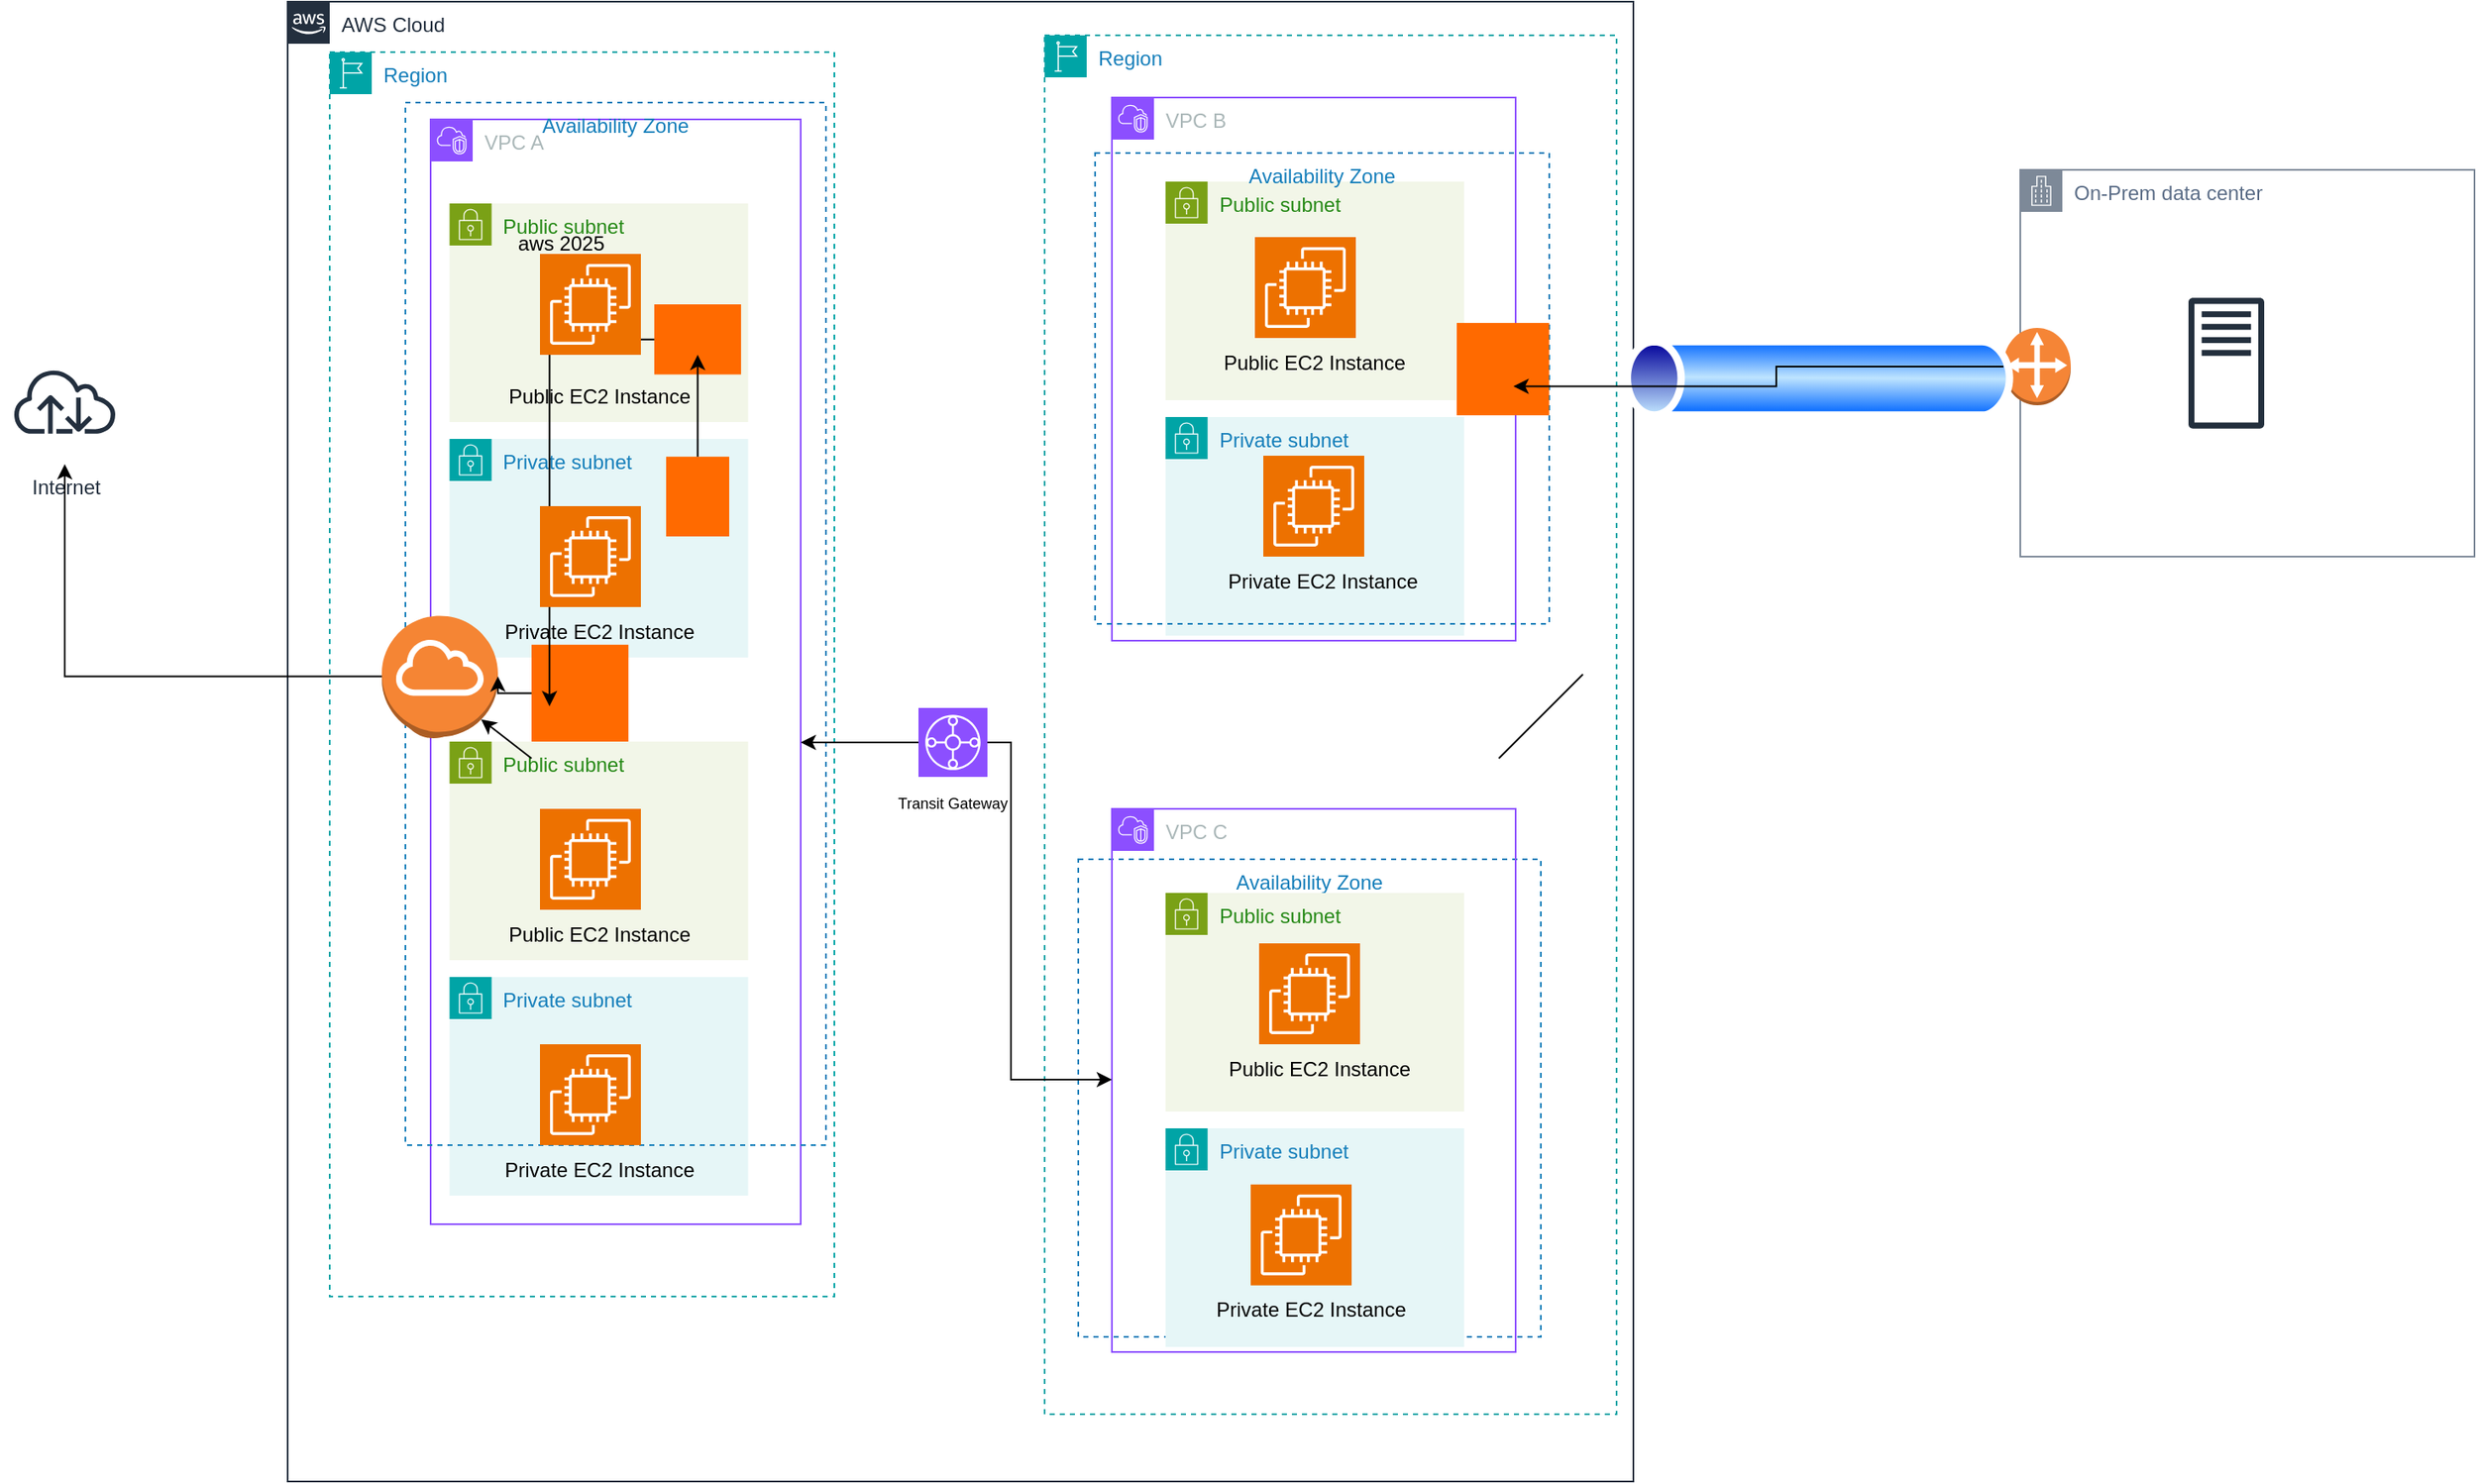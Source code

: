 <mxfile version="28.1.2">
  <diagram name="Page-1" id="qVIWX3SuVM_JJAolYplV">
    <mxGraphModel dx="1585" dy="976" grid="1" gridSize="10" guides="1" tooltips="1" connect="1" arrows="1" fold="1" page="1" pageScale="1" pageWidth="850" pageHeight="1100" math="0" shadow="0">
      <root>
        <mxCell id="0" />
        <mxCell id="1" parent="0" />
        <mxCell id="-vTMCp7L4whWNjyFpAf8-18" value="AWS Cloud" style="points=[[0,0],[0.25,0],[0.5,0],[0.75,0],[1,0],[1,0.25],[1,0.5],[1,0.75],[1,1],[0.75,1],[0.5,1],[0.25,1],[0,1],[0,0.75],[0,0.5],[0,0.25]];outlineConnect=0;gradientColor=none;html=1;whiteSpace=wrap;fontSize=12;fontStyle=0;container=1;pointerEvents=0;collapsible=0;recursiveResize=0;shape=mxgraph.aws4.group;grIcon=mxgraph.aws4.group_aws_cloud_alt;strokeColor=#232F3E;fillColor=none;verticalAlign=top;align=left;spacingLeft=30;fontColor=#232F3E;dashed=0;" parent="1" vertex="1">
          <mxGeometry x="950" y="930" width="800" height="880" as="geometry" />
        </mxCell>
        <mxCell id="-vTMCp7L4whWNjyFpAf8-19" value="Region" style="points=[[0,0],[0.25,0],[0.5,0],[0.75,0],[1,0],[1,0.25],[1,0.5],[1,0.75],[1,1],[0.75,1],[0.5,1],[0.25,1],[0,1],[0,0.75],[0,0.5],[0,0.25]];outlineConnect=0;gradientColor=none;html=1;whiteSpace=wrap;fontSize=12;fontStyle=0;container=1;pointerEvents=0;collapsible=0;recursiveResize=0;shape=mxgraph.aws4.group;grIcon=mxgraph.aws4.group_region;strokeColor=#00A4A6;fillColor=none;verticalAlign=top;align=left;spacingLeft=30;fontColor=#147EBA;dashed=1;" parent="-vTMCp7L4whWNjyFpAf8-18" vertex="1">
          <mxGeometry x="450" y="20" width="340" height="820" as="geometry" />
        </mxCell>
        <mxCell id="-vTMCp7L4whWNjyFpAf8-20" value="VPC B" style="points=[[0,0],[0.25,0],[0.5,0],[0.75,0],[1,0],[1,0.25],[1,0.5],[1,0.75],[1,1],[0.75,1],[0.5,1],[0.25,1],[0,1],[0,0.75],[0,0.5],[0,0.25]];outlineConnect=0;gradientColor=none;html=1;whiteSpace=wrap;fontSize=12;fontStyle=0;container=1;pointerEvents=0;collapsible=0;recursiveResize=0;shape=mxgraph.aws4.group;grIcon=mxgraph.aws4.group_vpc2;strokeColor=#8C4FFF;fillColor=none;verticalAlign=top;align=left;spacingLeft=30;fontColor=#AAB7B8;dashed=0;" parent="-vTMCp7L4whWNjyFpAf8-19" vertex="1">
          <mxGeometry x="40" y="37" width="240" height="323" as="geometry" />
        </mxCell>
        <mxCell id="-vTMCp7L4whWNjyFpAf8-21" value="Public subnet" style="points=[[0,0],[0.25,0],[0.5,0],[0.75,0],[1,0],[1,0.25],[1,0.5],[1,0.75],[1,1],[0.75,1],[0.5,1],[0.25,1],[0,1],[0,0.75],[0,0.5],[0,0.25]];outlineConnect=0;gradientColor=none;html=1;whiteSpace=wrap;fontSize=12;fontStyle=0;container=1;pointerEvents=0;collapsible=0;recursiveResize=0;shape=mxgraph.aws4.group;grIcon=mxgraph.aws4.group_security_group;grStroke=0;strokeColor=#7AA116;fillColor=#F2F6E8;verticalAlign=top;align=left;spacingLeft=30;fontColor=#248814;dashed=0;" parent="-vTMCp7L4whWNjyFpAf8-20" vertex="1">
          <mxGeometry x="31.87" y="50" width="177.5" height="130" as="geometry" />
        </mxCell>
        <mxCell id="-vTMCp7L4whWNjyFpAf8-22" value="Private subnet" style="points=[[0,0],[0.25,0],[0.5,0],[0.75,0],[1,0],[1,0.25],[1,0.5],[1,0.75],[1,1],[0.75,1],[0.5,1],[0.25,1],[0,1],[0,0.75],[0,0.5],[0,0.25]];outlineConnect=0;gradientColor=none;html=1;whiteSpace=wrap;fontSize=12;fontStyle=0;container=1;pointerEvents=0;collapsible=0;recursiveResize=0;shape=mxgraph.aws4.group;grIcon=mxgraph.aws4.group_security_group;grStroke=0;strokeColor=#00A4A6;fillColor=#E6F6F7;verticalAlign=top;align=left;spacingLeft=30;fontColor=#147EBA;dashed=0;" parent="-vTMCp7L4whWNjyFpAf8-20" vertex="1">
          <mxGeometry x="31.87" y="190" width="177.5" height="130" as="geometry" />
        </mxCell>
        <mxCell id="-vTMCp7L4whWNjyFpAf8-23" value="Availability Zone" style="fillColor=none;strokeColor=#147EBA;dashed=1;verticalAlign=top;fontStyle=0;fontColor=#147EBA;whiteSpace=wrap;html=1;" parent="-vTMCp7L4whWNjyFpAf8-19" vertex="1">
          <mxGeometry x="20" y="490" width="275" height="284" as="geometry" />
        </mxCell>
        <mxCell id="-vTMCp7L4whWNjyFpAf8-24" value="VPC C" style="points=[[0,0],[0.25,0],[0.5,0],[0.75,0],[1,0],[1,0.25],[1,0.5],[1,0.75],[1,1],[0.75,1],[0.5,1],[0.25,1],[0,1],[0,0.75],[0,0.5],[0,0.25]];outlineConnect=0;gradientColor=none;html=1;whiteSpace=wrap;fontSize=12;fontStyle=0;container=1;pointerEvents=0;collapsible=0;recursiveResize=0;shape=mxgraph.aws4.group;grIcon=mxgraph.aws4.group_vpc2;strokeColor=#8C4FFF;fillColor=none;verticalAlign=top;align=left;spacingLeft=30;fontColor=#AAB7B8;dashed=0;" parent="-vTMCp7L4whWNjyFpAf8-19" vertex="1">
          <mxGeometry x="40" y="460" width="240" height="323" as="geometry" />
        </mxCell>
        <mxCell id="-vTMCp7L4whWNjyFpAf8-25" value="Public subnet" style="points=[[0,0],[0.25,0],[0.5,0],[0.75,0],[1,0],[1,0.25],[1,0.5],[1,0.75],[1,1],[0.75,1],[0.5,1],[0.25,1],[0,1],[0,0.75],[0,0.5],[0,0.25]];outlineConnect=0;gradientColor=none;html=1;whiteSpace=wrap;fontSize=12;fontStyle=0;container=1;pointerEvents=0;collapsible=0;recursiveResize=0;shape=mxgraph.aws4.group;grIcon=mxgraph.aws4.group_security_group;grStroke=0;strokeColor=#7AA116;fillColor=#F2F6E8;verticalAlign=top;align=left;spacingLeft=30;fontColor=#248814;dashed=0;" parent="-vTMCp7L4whWNjyFpAf8-24" vertex="1">
          <mxGeometry x="31.87" y="50" width="177.5" height="130" as="geometry" />
        </mxCell>
        <mxCell id="-vTMCp7L4whWNjyFpAf8-26" value="" style="sketch=0;points=[[0,0,0],[0.25,0,0],[0.5,0,0],[0.75,0,0],[1,0,0],[0,1,0],[0.25,1,0],[0.5,1,0],[0.75,1,0],[1,1,0],[0,0.25,0],[0,0.5,0],[0,0.75,0],[1,0.25,0],[1,0.5,0],[1,0.75,0]];outlineConnect=0;fontColor=#232F3E;fillColor=#ED7100;strokeColor=#ffffff;dashed=0;verticalLabelPosition=bottom;verticalAlign=top;align=center;html=1;fontSize=12;fontStyle=0;aspect=fixed;shape=mxgraph.aws4.resourceIcon;resIcon=mxgraph.aws4.ec2;" parent="-vTMCp7L4whWNjyFpAf8-25" vertex="1">
          <mxGeometry x="55.63" y="30" width="60" height="60" as="geometry" />
        </mxCell>
        <mxCell id="-vTMCp7L4whWNjyFpAf8-27" value="Public EC2 Instance" style="text;html=1;align=center;verticalAlign=middle;resizable=0;points=[];autosize=1;strokeColor=none;fillColor=none;" parent="-vTMCp7L4whWNjyFpAf8-25" vertex="1">
          <mxGeometry x="25.63" y="90" width="130" height="30" as="geometry" />
        </mxCell>
        <mxCell id="-vTMCp7L4whWNjyFpAf8-28" value="Private subnet" style="points=[[0,0],[0.25,0],[0.5,0],[0.75,0],[1,0],[1,0.25],[1,0.5],[1,0.75],[1,1],[0.75,1],[0.5,1],[0.25,1],[0,1],[0,0.75],[0,0.5],[0,0.25]];outlineConnect=0;gradientColor=none;html=1;whiteSpace=wrap;fontSize=12;fontStyle=0;container=1;pointerEvents=0;collapsible=0;recursiveResize=0;shape=mxgraph.aws4.group;grIcon=mxgraph.aws4.group_security_group;grStroke=0;strokeColor=#00A4A6;fillColor=#E6F6F7;verticalAlign=top;align=left;spacingLeft=30;fontColor=#147EBA;dashed=0;" parent="-vTMCp7L4whWNjyFpAf8-24" vertex="1">
          <mxGeometry x="31.87" y="190" width="177.5" height="130" as="geometry" />
        </mxCell>
        <mxCell id="-vTMCp7L4whWNjyFpAf8-29" value="" style="sketch=0;points=[[0,0,0],[0.25,0,0],[0.5,0,0],[0.75,0,0],[1,0,0],[0,1,0],[0.25,1,0],[0.5,1,0],[0.75,1,0],[1,1,0],[0,0.25,0],[0,0.5,0],[0,0.75,0],[1,0.25,0],[1,0.5,0],[1,0.75,0]];outlineConnect=0;fontColor=#232F3E;fillColor=#ED7100;strokeColor=#ffffff;dashed=0;verticalLabelPosition=bottom;verticalAlign=top;align=center;html=1;fontSize=12;fontStyle=0;aspect=fixed;shape=mxgraph.aws4.resourceIcon;resIcon=mxgraph.aws4.ec2;" parent="-vTMCp7L4whWNjyFpAf8-28" vertex="1">
          <mxGeometry x="50.63" y="33.4" width="60" height="60" as="geometry" />
        </mxCell>
        <mxCell id="-vTMCp7L4whWNjyFpAf8-30" value="Private EC2 Instance" style="text;html=1;align=center;verticalAlign=middle;resizable=0;points=[];autosize=1;strokeColor=none;fillColor=none;" parent="-vTMCp7L4whWNjyFpAf8-28" vertex="1">
          <mxGeometry x="15.63" y="93.4" width="140" height="30" as="geometry" />
        </mxCell>
        <mxCell id="-vTMCp7L4whWNjyFpAf8-31" style="edgeStyle=orthogonalEdgeStyle;rounded=0;orthogonalLoop=1;jettySize=auto;html=1;" parent="-vTMCp7L4whWNjyFpAf8-18" source="-vTMCp7L4whWNjyFpAf8-33" target="-vTMCp7L4whWNjyFpAf8-24" edge="1">
          <mxGeometry relative="1" as="geometry">
            <Array as="points">
              <mxPoint x="430" y="441" />
              <mxPoint x="430" y="641" />
            </Array>
          </mxGeometry>
        </mxCell>
        <mxCell id="-vTMCp7L4whWNjyFpAf8-33" value="" style="sketch=0;points=[[0,0,0],[0.25,0,0],[0.5,0,0],[0.75,0,0],[1,0,0],[0,1,0],[0.25,1,0],[0.5,1,0],[0.75,1,0],[1,1,0],[0,0.25,0],[0,0.5,0],[0,0.75,0],[1,0.25,0],[1,0.5,0],[1,0.75,0]];outlineConnect=0;fontColor=#232F3E;fillColor=#8C4FFF;strokeColor=#ffffff;dashed=0;verticalLabelPosition=bottom;verticalAlign=top;align=center;html=1;fontSize=12;fontStyle=0;aspect=fixed;shape=mxgraph.aws4.resourceIcon;resIcon=mxgraph.aws4.transit_gateway;" parent="-vTMCp7L4whWNjyFpAf8-18" vertex="1">
          <mxGeometry x="375" y="420" width="41" height="41" as="geometry" />
        </mxCell>
        <mxCell id="-vTMCp7L4whWNjyFpAf8-34" value="&lt;font style=&quot;font-size: 9px;&quot;&gt;Transit Gateway&lt;/font&gt;" style="text;html=1;align=center;verticalAlign=middle;resizable=0;points=[];autosize=1;strokeColor=none;fillColor=none;" parent="-vTMCp7L4whWNjyFpAf8-18" vertex="1">
          <mxGeometry x="350" y="461" width="90" height="30" as="geometry" />
        </mxCell>
        <mxCell id="-vTMCp7L4whWNjyFpAf8-37" value="Region" style="points=[[0,0],[0.25,0],[0.5,0],[0.75,0],[1,0],[1,0.25],[1,0.5],[1,0.75],[1,1],[0.75,1],[0.5,1],[0.25,1],[0,1],[0,0.75],[0,0.5],[0,0.25]];outlineConnect=0;gradientColor=none;html=1;whiteSpace=wrap;fontSize=12;fontStyle=0;container=1;pointerEvents=0;collapsible=0;recursiveResize=0;shape=mxgraph.aws4.group;grIcon=mxgraph.aws4.group_region;strokeColor=#00A4A6;fillColor=none;verticalAlign=top;align=left;spacingLeft=30;fontColor=#147EBA;dashed=1;" parent="-vTMCp7L4whWNjyFpAf8-18" vertex="1">
          <mxGeometry x="25" y="30" width="300" height="740" as="geometry" />
        </mxCell>
        <mxCell id="-vTMCp7L4whWNjyFpAf8-38" value="VPC A" style="points=[[0,0],[0.25,0],[0.5,0],[0.75,0],[1,0],[1,0.25],[1,0.5],[1,0.75],[1,1],[0.75,1],[0.5,1],[0.25,1],[0,1],[0,0.75],[0,0.5],[0,0.25]];outlineConnect=0;gradientColor=none;html=1;whiteSpace=wrap;fontSize=12;fontStyle=0;container=1;pointerEvents=0;collapsible=0;recursiveResize=0;shape=mxgraph.aws4.group;grIcon=mxgraph.aws4.group_vpc2;strokeColor=#8C4FFF;fillColor=none;verticalAlign=top;align=left;spacingLeft=30;fontColor=#AAB7B8;dashed=0;" parent="-vTMCp7L4whWNjyFpAf8-37" vertex="1">
          <mxGeometry x="60" y="40" width="220" height="657" as="geometry" />
        </mxCell>
        <mxCell id="-vTMCp7L4whWNjyFpAf8-39" value="Public subnet" style="points=[[0,0],[0.25,0],[0.5,0],[0.75,0],[1,0],[1,0.25],[1,0.5],[1,0.75],[1,1],[0.75,1],[0.5,1],[0.25,1],[0,1],[0,0.75],[0,0.5],[0,0.25]];outlineConnect=0;gradientColor=none;html=1;whiteSpace=wrap;fontSize=12;fontStyle=0;container=1;pointerEvents=0;collapsible=0;recursiveResize=0;shape=mxgraph.aws4.group;grIcon=mxgraph.aws4.group_security_group;grStroke=0;strokeColor=#7AA116;fillColor=#F2F6E8;verticalAlign=top;align=left;spacingLeft=30;fontColor=#248814;dashed=0;" parent="-vTMCp7L4whWNjyFpAf8-38" vertex="1">
          <mxGeometry x="11.25" y="50" width="177.5" height="130" as="geometry" />
        </mxCell>
        <mxCell id="-vTMCp7L4whWNjyFpAf8-40" value="Private subnet" style="points=[[0,0],[0.25,0],[0.5,0],[0.75,0],[1,0],[1,0.25],[1,0.5],[1,0.75],[1,1],[0.75,1],[0.5,1],[0.25,1],[0,1],[0,0.75],[0,0.5],[0,0.25]];outlineConnect=0;gradientColor=none;html=1;whiteSpace=wrap;fontSize=12;fontStyle=0;container=1;pointerEvents=0;collapsible=0;recursiveResize=0;shape=mxgraph.aws4.group;grIcon=mxgraph.aws4.group_security_group;grStroke=0;strokeColor=#00A4A6;fillColor=#E6F6F7;verticalAlign=top;align=left;spacingLeft=30;fontColor=#147EBA;dashed=0;" parent="-vTMCp7L4whWNjyFpAf8-38" vertex="1">
          <mxGeometry x="11.25" y="190" width="177.5" height="130" as="geometry" />
        </mxCell>
        <mxCell id="-vTMCp7L4whWNjyFpAf8-41" value="Public subnet" style="points=[[0,0],[0.25,0],[0.5,0],[0.75,0],[1,0],[1,0.25],[1,0.5],[1,0.75],[1,1],[0.75,1],[0.5,1],[0.25,1],[0,1],[0,0.75],[0,0.5],[0,0.25]];outlineConnect=0;gradientColor=none;html=1;whiteSpace=wrap;fontSize=12;fontStyle=0;container=1;pointerEvents=0;collapsible=0;recursiveResize=0;shape=mxgraph.aws4.group;grIcon=mxgraph.aws4.group_security_group;grStroke=0;strokeColor=#7AA116;fillColor=#F2F6E8;verticalAlign=top;align=left;spacingLeft=30;fontColor=#248814;dashed=0;" parent="-vTMCp7L4whWNjyFpAf8-38" vertex="1">
          <mxGeometry x="11.25" y="370" width="177.5" height="130" as="geometry" />
        </mxCell>
        <mxCell id="-vTMCp7L4whWNjyFpAf8-42" value="Private subnet" style="points=[[0,0],[0.25,0],[0.5,0],[0.75,0],[1,0],[1,0.25],[1,0.5],[1,0.75],[1,1],[0.75,1],[0.5,1],[0.25,1],[0,1],[0,0.75],[0,0.5],[0,0.25]];outlineConnect=0;gradientColor=none;html=1;whiteSpace=wrap;fontSize=12;fontStyle=0;container=1;pointerEvents=0;collapsible=0;recursiveResize=0;shape=mxgraph.aws4.group;grIcon=mxgraph.aws4.group_security_group;grStroke=0;strokeColor=#00A4A6;fillColor=#E6F6F7;verticalAlign=top;align=left;spacingLeft=30;fontColor=#147EBA;dashed=0;" parent="-vTMCp7L4whWNjyFpAf8-38" vertex="1">
          <mxGeometry x="11.25" y="510" width="177.5" height="130" as="geometry" />
        </mxCell>
        <mxCell id="-vTMCp7L4whWNjyFpAf8-43" value="" style="outlineConnect=0;dashed=0;verticalLabelPosition=bottom;verticalAlign=top;align=center;html=1;shape=mxgraph.aws3.vpc_peering;fillColor=#F58534;gradientColor=none;" parent="-vTMCp7L4whWNjyFpAf8-38" vertex="1">
          <mxGeometry x="-17.75" y="328" width="39" height="40" as="geometry" />
        </mxCell>
        <mxCell id="-vTMCp7L4whWNjyFpAf8-44" value="Availability Zone" style="fillColor=none;strokeColor=#147EBA;dashed=1;verticalAlign=top;fontStyle=0;fontColor=#147EBA;whiteSpace=wrap;html=1;" parent="-vTMCp7L4whWNjyFpAf8-38" vertex="1">
          <mxGeometry x="-15" y="-10" width="250" height="620" as="geometry" />
        </mxCell>
        <mxCell id="-vTMCp7L4whWNjyFpAf8-73" value="" style="points=[];aspect=fixed;html=1;align=center;shadow=0;dashed=0;fillColor=#FF6A00;strokeColor=none;shape=mxgraph.alibaba_cloud.route_table;" parent="-vTMCp7L4whWNjyFpAf8-38" vertex="1">
          <mxGeometry x="140" y="200.6" width="37.5" height="47.4" as="geometry" />
        </mxCell>
        <mxCell id="-vTMCp7L4whWNjyFpAf8-71" value="" style="points=[];aspect=fixed;html=1;align=center;shadow=0;dashed=0;fillColor=#FF6A00;strokeColor=none;shape=mxgraph.alibaba_cloud.nat_gateway;" parent="-vTMCp7L4whWNjyFpAf8-38" vertex="1">
          <mxGeometry x="132.95" y="110" width="51.6" height="41.7" as="geometry" />
        </mxCell>
        <mxCell id="-vTMCp7L4whWNjyFpAf8-52" value="Public EC2 Instance" style="text;html=1;align=center;verticalAlign=middle;resizable=0;points=[];autosize=1;strokeColor=none;fillColor=none;" parent="-vTMCp7L4whWNjyFpAf8-38" vertex="1">
          <mxGeometry x="35" y="150" width="130" height="30" as="geometry" />
        </mxCell>
        <mxCell id="-vTMCp7L4whWNjyFpAf8-77" value="" style="image;html=1;image=img/lib/clip_art/networking/Router_128x128.png" parent="-vTMCp7L4whWNjyFpAf8-38" vertex="1">
          <mxGeometry x="60" y="380" width="80" as="geometry" />
        </mxCell>
        <mxCell id="-vTMCp7L4whWNjyFpAf8-47" value="Private EC2 Instance" style="text;html=1;align=center;verticalAlign=middle;resizable=0;points=[];autosize=1;strokeColor=none;fillColor=none;" parent="-vTMCp7L4whWNjyFpAf8-38" vertex="1">
          <mxGeometry x="30" y="290" width="140" height="30" as="geometry" />
        </mxCell>
        <mxCell id="-vTMCp7L4whWNjyFpAf8-83" value="" style="points=[];aspect=fixed;html=1;align=center;shadow=0;dashed=0;fillColor=#FF6A00;strokeColor=none;shape=mxgraph.alibaba_cloud.vbr_virtual_border_router;" parent="-vTMCp7L4whWNjyFpAf8-38" vertex="1">
          <mxGeometry x="60" y="312.4" width="57.6" height="57.6" as="geometry" />
        </mxCell>
        <mxCell id="-vTMCp7L4whWNjyFpAf8-84" style="edgeStyle=orthogonalEdgeStyle;rounded=0;orthogonalLoop=1;jettySize=auto;html=1;entryX=0.5;entryY=0.719;entryDx=0;entryDy=0;entryPerimeter=0;" parent="-vTMCp7L4whWNjyFpAf8-38" source="-vTMCp7L4whWNjyFpAf8-73" target="-vTMCp7L4whWNjyFpAf8-71" edge="1">
          <mxGeometry relative="1" as="geometry" />
        </mxCell>
        <mxCell id="-vTMCp7L4whWNjyFpAf8-85" style="edgeStyle=orthogonalEdgeStyle;rounded=0;orthogonalLoop=1;jettySize=auto;html=1;entryX=0.185;entryY=0.635;entryDx=0;entryDy=0;entryPerimeter=0;" parent="-vTMCp7L4whWNjyFpAf8-38" source="-vTMCp7L4whWNjyFpAf8-71" target="-vTMCp7L4whWNjyFpAf8-83" edge="1">
          <mxGeometry relative="1" as="geometry" />
        </mxCell>
        <mxCell id="-vTMCp7L4whWNjyFpAf8-45" value="" style="sketch=0;points=[[0,0,0],[0.25,0,0],[0.5,0,0],[0.75,0,0],[1,0,0],[0,1,0],[0.25,1,0],[0.5,1,0],[0.75,1,0],[1,1,0],[0,0.25,0],[0,0.5,0],[0,0.75,0],[1,0.25,0],[1,0.5,0],[1,0.75,0]];outlineConnect=0;fontColor=#232F3E;fillColor=#ED7100;strokeColor=#ffffff;dashed=0;verticalLabelPosition=bottom;verticalAlign=top;align=center;html=1;fontSize=12;fontStyle=0;aspect=fixed;shape=mxgraph.aws4.resourceIcon;resIcon=mxgraph.aws4.ec2;" parent="-vTMCp7L4whWNjyFpAf8-37" vertex="1">
          <mxGeometry x="125" y="590" width="60" height="60" as="geometry" />
        </mxCell>
        <mxCell id="-vTMCp7L4whWNjyFpAf8-46" value="" style="sketch=0;points=[[0,0,0],[0.25,0,0],[0.5,0,0],[0.75,0,0],[1,0,0],[0,1,0],[0.25,1,0],[0.5,1,0],[0.75,1,0],[1,1,0],[0,0.25,0],[0,0.5,0],[0,0.75,0],[1,0.25,0],[1,0.5,0],[1,0.75,0]];outlineConnect=0;fontColor=#232F3E;fillColor=#ED7100;strokeColor=#ffffff;dashed=0;verticalLabelPosition=bottom;verticalAlign=top;align=center;html=1;fontSize=12;fontStyle=0;aspect=fixed;shape=mxgraph.aws4.resourceIcon;resIcon=mxgraph.aws4.ec2;" parent="-vTMCp7L4whWNjyFpAf8-37" vertex="1">
          <mxGeometry x="125" y="270" width="60" height="60" as="geometry" />
        </mxCell>
        <mxCell id="-vTMCp7L4whWNjyFpAf8-48" value="Private EC2 Instance" style="text;html=1;align=center;verticalAlign=middle;resizable=0;points=[];autosize=1;strokeColor=none;fillColor=none;" parent="-vTMCp7L4whWNjyFpAf8-37" vertex="1">
          <mxGeometry x="90" y="650" width="140" height="30" as="geometry" />
        </mxCell>
        <mxCell id="-vTMCp7L4whWNjyFpAf8-49" value="" style="sketch=0;points=[[0,0,0],[0.25,0,0],[0.5,0,0],[0.75,0,0],[1,0,0],[0,1,0],[0.25,1,0],[0.5,1,0],[0.75,1,0],[1,1,0],[0,0.25,0],[0,0.5,0],[0,0.75,0],[1,0.25,0],[1,0.5,0],[1,0.75,0]];outlineConnect=0;fontColor=#232F3E;fillColor=#ED7100;strokeColor=#ffffff;dashed=0;verticalLabelPosition=bottom;verticalAlign=top;align=center;html=1;fontSize=12;fontStyle=0;aspect=fixed;shape=mxgraph.aws4.resourceIcon;resIcon=mxgraph.aws4.ec2;" parent="-vTMCp7L4whWNjyFpAf8-37" vertex="1">
          <mxGeometry x="125" y="450" width="60" height="60" as="geometry" />
        </mxCell>
        <mxCell id="-vTMCp7L4whWNjyFpAf8-50" value="Public EC2 Instance" style="text;html=1;align=center;verticalAlign=middle;resizable=0;points=[];autosize=1;strokeColor=none;fillColor=none;" parent="-vTMCp7L4whWNjyFpAf8-37" vertex="1">
          <mxGeometry x="95" y="510" width="130" height="30" as="geometry" />
        </mxCell>
        <mxCell id="-vTMCp7L4whWNjyFpAf8-51" value="" style="sketch=0;points=[[0,0,0],[0.25,0,0],[0.5,0,0],[0.75,0,0],[1,0,0],[0,1,0],[0.25,1,0],[0.5,1,0],[0.75,1,0],[1,1,0],[0,0.25,0],[0,0.5,0],[0,0.75,0],[1,0.25,0],[1,0.5,0],[1,0.75,0]];outlineConnect=0;fontColor=#232F3E;fillColor=#ED7100;strokeColor=#ffffff;dashed=0;verticalLabelPosition=bottom;verticalAlign=top;align=center;html=1;fontSize=12;fontStyle=0;aspect=fixed;shape=mxgraph.aws4.resourceIcon;resIcon=mxgraph.aws4.ec2;" parent="-vTMCp7L4whWNjyFpAf8-37" vertex="1">
          <mxGeometry x="125" y="120" width="60" height="60" as="geometry" />
        </mxCell>
        <mxCell id="-vTMCp7L4whWNjyFpAf8-61" value="aws 2025" style="text;whiteSpace=wrap;html=1;" parent="-vTMCp7L4whWNjyFpAf8-37" vertex="1">
          <mxGeometry x="110" y="100" width="80" height="40" as="geometry" />
        </mxCell>
        <mxCell id="-vTMCp7L4whWNjyFpAf8-55" style="edgeStyle=orthogonalEdgeStyle;rounded=0;orthogonalLoop=1;jettySize=auto;html=1;" parent="-vTMCp7L4whWNjyFpAf8-18" source="-vTMCp7L4whWNjyFpAf8-33" target="-vTMCp7L4whWNjyFpAf8-38" edge="1">
          <mxGeometry relative="1" as="geometry">
            <Array as="points">
              <mxPoint x="350" y="441" />
              <mxPoint x="350" y="441" />
            </Array>
          </mxGeometry>
        </mxCell>
        <mxCell id="-vTMCp7L4whWNjyFpAf8-35" value="On-Prem&lt;span style=&quot;background-color: transparent; color: light-dark(rgb(90, 108, 134), rgb(132, 148, 170));&quot;&gt;&amp;nbsp;data center&lt;/span&gt;" style="points=[[0,0],[0.25,0],[0.5,0],[0.75,0],[1,0],[1,0.25],[1,0.5],[1,0.75],[1,1],[0.75,1],[0.5,1],[0.25,1],[0,1],[0,0.75],[0,0.5],[0,0.25]];outlineConnect=0;gradientColor=none;html=1;whiteSpace=wrap;fontSize=12;fontStyle=0;container=1;pointerEvents=0;collapsible=0;recursiveResize=0;shape=mxgraph.aws4.group;grIcon=mxgraph.aws4.group_corporate_data_center;strokeColor=#7D8998;fillColor=none;verticalAlign=top;align=left;spacingLeft=30;fontColor=#5A6C86;dashed=0;" parent="1" vertex="1">
          <mxGeometry x="1980" y="1030" width="270" height="230" as="geometry" />
        </mxCell>
        <mxCell id="-vTMCp7L4whWNjyFpAf8-36" value="" style="sketch=0;outlineConnect=0;fontColor=#232F3E;gradientColor=none;fillColor=#232F3D;strokeColor=none;dashed=0;verticalLabelPosition=bottom;verticalAlign=top;align=center;html=1;fontSize=12;fontStyle=0;aspect=fixed;pointerEvents=1;shape=mxgraph.aws4.traditional_server;" parent="-vTMCp7L4whWNjyFpAf8-35" vertex="1">
          <mxGeometry x="100" y="76" width="45" height="78" as="geometry" />
        </mxCell>
        <mxCell id="-vTMCp7L4whWNjyFpAf8-62" value="" style="outlineConnect=0;dashed=0;verticalLabelPosition=bottom;verticalAlign=top;align=center;html=1;shape=mxgraph.aws3.customer_gateway;fillColor=#F58536;gradientColor=none;" parent="-vTMCp7L4whWNjyFpAf8-35" vertex="1">
          <mxGeometry x="-10" y="94" width="40" height="46" as="geometry" />
        </mxCell>
        <mxCell id="-vTMCp7L4whWNjyFpAf8-53" value="Internet" style="sketch=0;outlineConnect=0;fontColor=#232F3E;gradientColor=none;strokeColor=#232F3E;fillColor=#ffffff;dashed=0;verticalLabelPosition=bottom;verticalAlign=top;align=center;html=1;fontSize=12;fontStyle=0;aspect=fixed;shape=mxgraph.aws4.resourceIcon;resIcon=mxgraph.aws4.internet;" parent="1" vertex="1">
          <mxGeometry x="780" y="1130" width="75" height="75" as="geometry" />
        </mxCell>
        <mxCell id="-vTMCp7L4whWNjyFpAf8-54" value="Availability Zone" style="fillColor=none;strokeColor=#147EBA;dashed=1;verticalAlign=top;fontStyle=0;fontColor=#147EBA;whiteSpace=wrap;html=1;" parent="1" vertex="1">
          <mxGeometry x="1430" y="1020" width="270" height="280" as="geometry" />
        </mxCell>
        <mxCell id="-vTMCp7L4whWNjyFpAf8-56" value="" style="sketch=0;points=[[0,0,0],[0.25,0,0],[0.5,0,0],[0.75,0,0],[1,0,0],[0,1,0],[0.25,1,0],[0.5,1,0],[0.75,1,0],[1,1,0],[0,0.25,0],[0,0.5,0],[0,0.75,0],[1,0.25,0],[1,0.5,0],[1,0.75,0]];outlineConnect=0;fontColor=#232F3E;fillColor=#ED7100;strokeColor=#ffffff;dashed=0;verticalLabelPosition=bottom;verticalAlign=top;align=center;html=1;fontSize=12;fontStyle=0;aspect=fixed;shape=mxgraph.aws4.resourceIcon;resIcon=mxgraph.aws4.ec2;" parent="1" vertex="1">
          <mxGeometry x="1530" y="1200" width="60" height="60" as="geometry" />
        </mxCell>
        <mxCell id="-vTMCp7L4whWNjyFpAf8-57" value="Private EC2 Instance" style="text;html=1;align=center;verticalAlign=middle;resizable=0;points=[];autosize=1;strokeColor=none;fillColor=none;" parent="1" vertex="1">
          <mxGeometry x="1495" y="1260" width="140" height="30" as="geometry" />
        </mxCell>
        <mxCell id="-vTMCp7L4whWNjyFpAf8-58" value="" style="sketch=0;points=[[0,0,0],[0.25,0,0],[0.5,0,0],[0.75,0,0],[1,0,0],[0,1,0],[0.25,1,0],[0.5,1,0],[0.75,1,0],[1,1,0],[0,0.25,0],[0,0.5,0],[0,0.75,0],[1,0.25,0],[1,0.5,0],[1,0.75,0]];outlineConnect=0;fontColor=#232F3E;fillColor=#ED7100;strokeColor=#ffffff;dashed=0;verticalLabelPosition=bottom;verticalAlign=top;align=center;html=1;fontSize=12;fontStyle=0;aspect=fixed;shape=mxgraph.aws4.resourceIcon;resIcon=mxgraph.aws4.ec2;" parent="1" vertex="1">
          <mxGeometry x="1525" y="1070" width="60" height="60" as="geometry" />
        </mxCell>
        <mxCell id="-vTMCp7L4whWNjyFpAf8-59" value="Public EC2 Instance" style="text;html=1;align=center;verticalAlign=middle;resizable=0;points=[];autosize=1;strokeColor=none;fillColor=none;" parent="1" vertex="1">
          <mxGeometry x="1495" y="1130" width="130" height="30" as="geometry" />
        </mxCell>
        <mxCell id="-vTMCp7L4whWNjyFpAf8-64" value="" style="points=[];aspect=fixed;html=1;align=center;shadow=0;dashed=0;fillColor=#FF6A00;strokeColor=none;shape=mxgraph.alibaba_cloud.vpn_gateway;" parent="1" vertex="1">
          <mxGeometry x="1645" y="1121.05" width="54.9" height="54.9" as="geometry" />
        </mxCell>
        <mxCell id="-vTMCp7L4whWNjyFpAf8-68" value="" style="image;aspect=fixed;perimeter=ellipsePerimeter;html=1;align=center;shadow=0;dashed=0;spacingTop=3;image=img/lib/active_directory/tunnel.svg;" parent="1" vertex="1">
          <mxGeometry x="1740" y="1130" width="240" height="48" as="geometry" />
        </mxCell>
        <mxCell id="-vTMCp7L4whWNjyFpAf8-74" style="edgeStyle=orthogonalEdgeStyle;rounded=0;orthogonalLoop=1;jettySize=auto;html=1;entryX=0.614;entryY=0.686;entryDx=0;entryDy=0;entryPerimeter=0;" parent="1" source="-vTMCp7L4whWNjyFpAf8-62" target="-vTMCp7L4whWNjyFpAf8-64" edge="1">
          <mxGeometry relative="1" as="geometry" />
        </mxCell>
        <mxCell id="-vTMCp7L4whWNjyFpAf8-78" value="" style="endArrow=none;html=1;rounded=0;" parent="1" edge="1">
          <mxGeometry width="50" height="50" relative="1" as="geometry">
            <mxPoint x="1670" y="1380" as="sourcePoint" />
            <mxPoint x="1720" y="1330" as="targetPoint" />
          </mxGeometry>
        </mxCell>
        <mxCell id="-vTMCp7L4whWNjyFpAf8-81" style="edgeStyle=orthogonalEdgeStyle;rounded=0;orthogonalLoop=1;jettySize=auto;html=1;" parent="1" source="-vTMCp7L4whWNjyFpAf8-72" target="-vTMCp7L4whWNjyFpAf8-53" edge="1">
          <mxGeometry relative="1" as="geometry">
            <mxPoint x="810" y="1274" as="targetPoint" />
          </mxGeometry>
        </mxCell>
        <mxCell id="-vTMCp7L4whWNjyFpAf8-72" value="" style="outlineConnect=0;dashed=0;verticalLabelPosition=bottom;verticalAlign=top;align=center;html=1;shape=mxgraph.aws3.internet_gateway;fillColor=#F58534;gradientColor=none;" parent="1" vertex="1">
          <mxGeometry x="1006" y="1295.2" width="69" height="72" as="geometry" />
        </mxCell>
        <mxCell id="-vTMCp7L4whWNjyFpAf8-80" style="edgeStyle=orthogonalEdgeStyle;rounded=0;orthogonalLoop=1;jettySize=auto;html=1;entryX=0.855;entryY=0.855;entryDx=0;entryDy=0;entryPerimeter=0;" parent="1" source="-vTMCp7L4whWNjyFpAf8-77" target="-vTMCp7L4whWNjyFpAf8-72" edge="1">
          <mxGeometry relative="1" as="geometry" />
        </mxCell>
        <mxCell id="-vTMCp7L4whWNjyFpAf8-86" style="edgeStyle=orthogonalEdgeStyle;rounded=0;orthogonalLoop=1;jettySize=auto;html=1;" parent="1" source="-vTMCp7L4whWNjyFpAf8-83" target="-vTMCp7L4whWNjyFpAf8-72" edge="1">
          <mxGeometry relative="1" as="geometry" />
        </mxCell>
      </root>
    </mxGraphModel>
  </diagram>
</mxfile>

